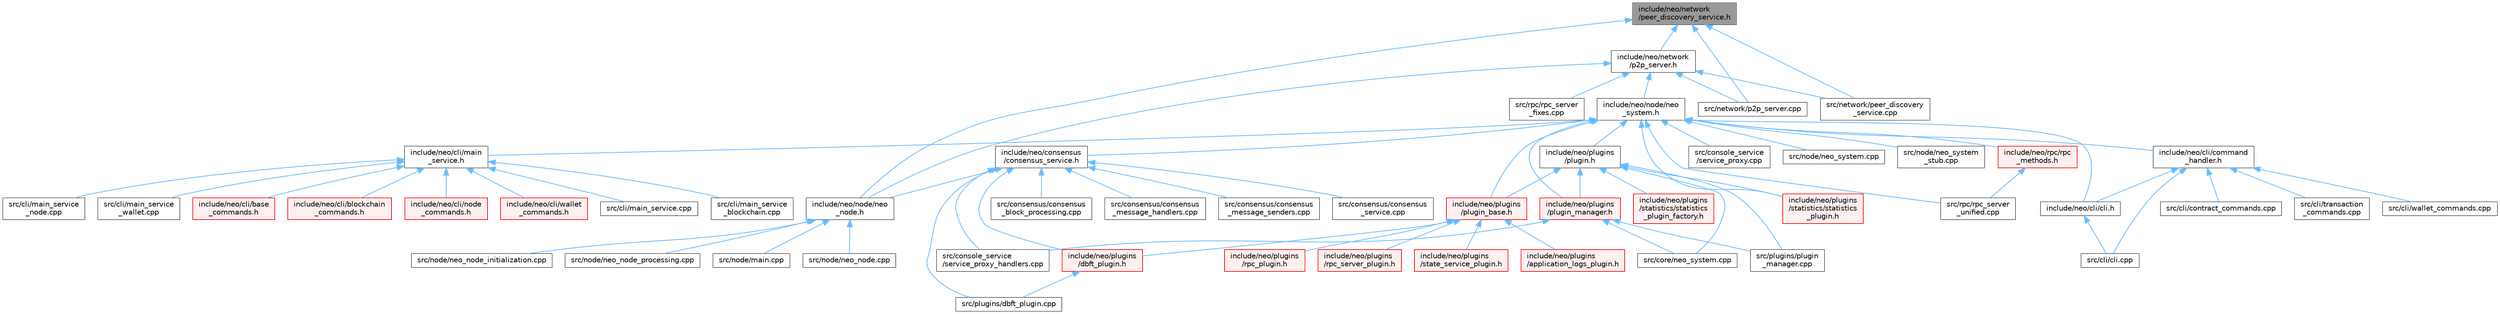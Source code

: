 digraph "include/neo/network/peer_discovery_service.h"
{
 // LATEX_PDF_SIZE
  bgcolor="transparent";
  edge [fontname=Helvetica,fontsize=10,labelfontname=Helvetica,labelfontsize=10];
  node [fontname=Helvetica,fontsize=10,shape=box,height=0.2,width=0.4];
  Node1 [id="Node000001",label="include/neo/network\l/peer_discovery_service.h",height=0.2,width=0.4,color="gray40", fillcolor="grey60", style="filled", fontcolor="black",tooltip=" "];
  Node1 -> Node2 [id="edge65_Node000001_Node000002",dir="back",color="steelblue1",style="solid",tooltip=" "];
  Node2 [id="Node000002",label="include/neo/network\l/p2p_server.h",height=0.2,width=0.4,color="grey40", fillcolor="white", style="filled",URL="$p2p__server_8h.html",tooltip=" "];
  Node2 -> Node3 [id="edge66_Node000002_Node000003",dir="back",color="steelblue1",style="solid",tooltip=" "];
  Node3 [id="Node000003",label="include/neo/node/neo\l_node.h",height=0.2,width=0.4,color="grey40", fillcolor="white", style="filled",URL="$neo__node_8h.html",tooltip=" "];
  Node3 -> Node4 [id="edge67_Node000003_Node000004",dir="back",color="steelblue1",style="solid",tooltip=" "];
  Node4 [id="Node000004",label="src/node/main.cpp",height=0.2,width=0.4,color="grey40", fillcolor="white", style="filled",URL="$main_8cpp.html",tooltip="Main entry point for Neo C++ Node."];
  Node3 -> Node5 [id="edge68_Node000003_Node000005",dir="back",color="steelblue1",style="solid",tooltip=" "];
  Node5 [id="Node000005",label="src/node/neo_node.cpp",height=0.2,width=0.4,color="grey40", fillcolor="white", style="filled",URL="$neo__node_8cpp.html",tooltip=" "];
  Node3 -> Node6 [id="edge69_Node000003_Node000006",dir="back",color="steelblue1",style="solid",tooltip=" "];
  Node6 [id="Node000006",label="src/node/neo_node_initialization.cpp",height=0.2,width=0.4,color="grey40", fillcolor="white", style="filled",URL="$neo__node__initialization_8cpp.html",tooltip=" "];
  Node3 -> Node7 [id="edge70_Node000003_Node000007",dir="back",color="steelblue1",style="solid",tooltip=" "];
  Node7 [id="Node000007",label="src/node/neo_node_processing.cpp",height=0.2,width=0.4,color="grey40", fillcolor="white", style="filled",URL="$neo__node__processing_8cpp.html",tooltip=" "];
  Node2 -> Node8 [id="edge71_Node000002_Node000008",dir="back",color="steelblue1",style="solid",tooltip=" "];
  Node8 [id="Node000008",label="include/neo/node/neo\l_system.h",height=0.2,width=0.4,color="grey40", fillcolor="white", style="filled",URL="$node_2neo__system_8h.html",tooltip=" "];
  Node8 -> Node9 [id="edge72_Node000008_Node000009",dir="back",color="steelblue1",style="solid",tooltip=" "];
  Node9 [id="Node000009",label="include/neo/cli/cli.h",height=0.2,width=0.4,color="grey40", fillcolor="white", style="filled",URL="$cli_8h.html",tooltip=" "];
  Node9 -> Node10 [id="edge73_Node000009_Node000010",dir="back",color="steelblue1",style="solid",tooltip=" "];
  Node10 [id="Node000010",label="src/cli/cli.cpp",height=0.2,width=0.4,color="grey40", fillcolor="white", style="filled",URL="$cli_8cpp.html",tooltip=" "];
  Node8 -> Node11 [id="edge74_Node000008_Node000011",dir="back",color="steelblue1",style="solid",tooltip=" "];
  Node11 [id="Node000011",label="include/neo/cli/command\l_handler.h",height=0.2,width=0.4,color="grey40", fillcolor="white", style="filled",URL="$command__handler_8h.html",tooltip=" "];
  Node11 -> Node9 [id="edge75_Node000011_Node000009",dir="back",color="steelblue1",style="solid",tooltip=" "];
  Node11 -> Node10 [id="edge76_Node000011_Node000010",dir="back",color="steelblue1",style="solid",tooltip=" "];
  Node11 -> Node12 [id="edge77_Node000011_Node000012",dir="back",color="steelblue1",style="solid",tooltip=" "];
  Node12 [id="Node000012",label="src/cli/contract_commands.cpp",height=0.2,width=0.4,color="grey40", fillcolor="white", style="filled",URL="$contract__commands_8cpp.html",tooltip=" "];
  Node11 -> Node13 [id="edge78_Node000011_Node000013",dir="back",color="steelblue1",style="solid",tooltip=" "];
  Node13 [id="Node000013",label="src/cli/transaction\l_commands.cpp",height=0.2,width=0.4,color="grey40", fillcolor="white", style="filled",URL="$transaction__commands_8cpp.html",tooltip=" "];
  Node11 -> Node14 [id="edge79_Node000011_Node000014",dir="back",color="steelblue1",style="solid",tooltip=" "];
  Node14 [id="Node000014",label="src/cli/wallet_commands.cpp",height=0.2,width=0.4,color="grey40", fillcolor="white", style="filled",URL="$wallet__commands_8cpp.html",tooltip=" "];
  Node8 -> Node15 [id="edge80_Node000008_Node000015",dir="back",color="steelblue1",style="solid",tooltip=" "];
  Node15 [id="Node000015",label="include/neo/cli/main\l_service.h",height=0.2,width=0.4,color="grey40", fillcolor="white", style="filled",URL="$main__service_8h.html",tooltip=" "];
  Node15 -> Node16 [id="edge81_Node000015_Node000016",dir="back",color="steelblue1",style="solid",tooltip=" "];
  Node16 [id="Node000016",label="include/neo/cli/base\l_commands.h",height=0.2,width=0.4,color="red", fillcolor="#FFF0F0", style="filled",URL="$base__commands_8h.html",tooltip=" "];
  Node15 -> Node18 [id="edge82_Node000015_Node000018",dir="back",color="steelblue1",style="solid",tooltip=" "];
  Node18 [id="Node000018",label="include/neo/cli/blockchain\l_commands.h",height=0.2,width=0.4,color="red", fillcolor="#FFF0F0", style="filled",URL="$blockchain__commands_8h.html",tooltip=" "];
  Node15 -> Node20 [id="edge83_Node000015_Node000020",dir="back",color="steelblue1",style="solid",tooltip=" "];
  Node20 [id="Node000020",label="include/neo/cli/node\l_commands.h",height=0.2,width=0.4,color="red", fillcolor="#FFF0F0", style="filled",URL="$node__commands_8h.html",tooltip=" "];
  Node15 -> Node22 [id="edge84_Node000015_Node000022",dir="back",color="steelblue1",style="solid",tooltip=" "];
  Node22 [id="Node000022",label="include/neo/cli/wallet\l_commands.h",height=0.2,width=0.4,color="red", fillcolor="#FFF0F0", style="filled",URL="$wallet__commands_8h.html",tooltip=" "];
  Node15 -> Node24 [id="edge85_Node000015_Node000024",dir="back",color="steelblue1",style="solid",tooltip=" "];
  Node24 [id="Node000024",label="src/cli/main_service.cpp",height=0.2,width=0.4,color="grey40", fillcolor="white", style="filled",URL="$main__service_8cpp.html",tooltip=" "];
  Node15 -> Node25 [id="edge86_Node000015_Node000025",dir="back",color="steelblue1",style="solid",tooltip=" "];
  Node25 [id="Node000025",label="src/cli/main_service\l_blockchain.cpp",height=0.2,width=0.4,color="grey40", fillcolor="white", style="filled",URL="$main__service__blockchain_8cpp.html",tooltip=" "];
  Node15 -> Node26 [id="edge87_Node000015_Node000026",dir="back",color="steelblue1",style="solid",tooltip=" "];
  Node26 [id="Node000026",label="src/cli/main_service\l_node.cpp",height=0.2,width=0.4,color="grey40", fillcolor="white", style="filled",URL="$main__service__node_8cpp.html",tooltip=" "];
  Node15 -> Node27 [id="edge88_Node000015_Node000027",dir="back",color="steelblue1",style="solid",tooltip=" "];
  Node27 [id="Node000027",label="src/cli/main_service\l_wallet.cpp",height=0.2,width=0.4,color="grey40", fillcolor="white", style="filled",URL="$main__service__wallet_8cpp.html",tooltip=" "];
  Node8 -> Node28 [id="edge89_Node000008_Node000028",dir="back",color="steelblue1",style="solid",tooltip=" "];
  Node28 [id="Node000028",label="include/neo/consensus\l/consensus_service.h",height=0.2,width=0.4,color="grey40", fillcolor="white", style="filled",URL="$consensus__service_8h.html",tooltip=" "];
  Node28 -> Node3 [id="edge90_Node000028_Node000003",dir="back",color="steelblue1",style="solid",tooltip=" "];
  Node28 -> Node29 [id="edge91_Node000028_Node000029",dir="back",color="steelblue1",style="solid",tooltip=" "];
  Node29 [id="Node000029",label="include/neo/plugins\l/dbft_plugin.h",height=0.2,width=0.4,color="red", fillcolor="#FFF0F0", style="filled",URL="$dbft__plugin_8h.html",tooltip=" "];
  Node29 -> Node30 [id="edge92_Node000029_Node000030",dir="back",color="steelblue1",style="solid",tooltip=" "];
  Node30 [id="Node000030",label="src/plugins/dbft_plugin.cpp",height=0.2,width=0.4,color="grey40", fillcolor="white", style="filled",URL="$dbft__plugin_8cpp.html",tooltip=" "];
  Node28 -> Node32 [id="edge93_Node000028_Node000032",dir="back",color="steelblue1",style="solid",tooltip=" "];
  Node32 [id="Node000032",label="src/consensus/consensus\l_block_processing.cpp",height=0.2,width=0.4,color="grey40", fillcolor="white", style="filled",URL="$consensus__block__processing_8cpp.html",tooltip=" "];
  Node28 -> Node33 [id="edge94_Node000028_Node000033",dir="back",color="steelblue1",style="solid",tooltip=" "];
  Node33 [id="Node000033",label="src/consensus/consensus\l_message_handlers.cpp",height=0.2,width=0.4,color="grey40", fillcolor="white", style="filled",URL="$consensus__message__handlers_8cpp.html",tooltip=" "];
  Node28 -> Node34 [id="edge95_Node000028_Node000034",dir="back",color="steelblue1",style="solid",tooltip=" "];
  Node34 [id="Node000034",label="src/consensus/consensus\l_message_senders.cpp",height=0.2,width=0.4,color="grey40", fillcolor="white", style="filled",URL="$consensus__message__senders_8cpp.html",tooltip=" "];
  Node28 -> Node35 [id="edge96_Node000028_Node000035",dir="back",color="steelblue1",style="solid",tooltip=" "];
  Node35 [id="Node000035",label="src/consensus/consensus\l_service.cpp",height=0.2,width=0.4,color="grey40", fillcolor="white", style="filled",URL="$consensus__service_8cpp.html",tooltip=" "];
  Node28 -> Node36 [id="edge97_Node000028_Node000036",dir="back",color="steelblue1",style="solid",tooltip=" "];
  Node36 [id="Node000036",label="src/console_service\l/service_proxy_handlers.cpp",height=0.2,width=0.4,color="grey40", fillcolor="white", style="filled",URL="$service__proxy__handlers_8cpp.html",tooltip=" "];
  Node28 -> Node30 [id="edge98_Node000028_Node000030",dir="back",color="steelblue1",style="solid",tooltip=" "];
  Node8 -> Node37 [id="edge99_Node000008_Node000037",dir="back",color="steelblue1",style="solid",tooltip=" "];
  Node37 [id="Node000037",label="include/neo/plugins\l/plugin.h",height=0.2,width=0.4,color="grey40", fillcolor="white", style="filled",URL="$plugins_2plugin_8h.html",tooltip=" "];
  Node37 -> Node38 [id="edge100_Node000037_Node000038",dir="back",color="steelblue1",style="solid",tooltip=" "];
  Node38 [id="Node000038",label="include/neo/plugins\l/plugin_base.h",height=0.2,width=0.4,color="red", fillcolor="#FFF0F0", style="filled",URL="$plugin__base_8h.html",tooltip=" "];
  Node38 -> Node39 [id="edge101_Node000038_Node000039",dir="back",color="steelblue1",style="solid",tooltip=" "];
  Node39 [id="Node000039",label="include/neo/plugins\l/application_logs_plugin.h",height=0.2,width=0.4,color="red", fillcolor="#FFF0F0", style="filled",URL="$application__logs__plugin_8h.html",tooltip=" "];
  Node38 -> Node29 [id="edge102_Node000038_Node000029",dir="back",color="steelblue1",style="solid",tooltip=" "];
  Node38 -> Node41 [id="edge103_Node000038_Node000041",dir="back",color="steelblue1",style="solid",tooltip=" "];
  Node41 [id="Node000041",label="include/neo/plugins\l/rpc_plugin.h",height=0.2,width=0.4,color="red", fillcolor="#FFF0F0", style="filled",URL="$rpc__plugin_8h.html",tooltip=" "];
  Node38 -> Node43 [id="edge104_Node000038_Node000043",dir="back",color="steelblue1",style="solid",tooltip=" "];
  Node43 [id="Node000043",label="include/neo/plugins\l/rpc_server_plugin.h",height=0.2,width=0.4,color="red", fillcolor="#FFF0F0", style="filled",URL="$rpc__server__plugin_8h.html",tooltip=" "];
  Node38 -> Node45 [id="edge105_Node000038_Node000045",dir="back",color="steelblue1",style="solid",tooltip=" "];
  Node45 [id="Node000045",label="include/neo/plugins\l/state_service_plugin.h",height=0.2,width=0.4,color="red", fillcolor="#FFF0F0", style="filled",URL="$state__service__plugin_8h.html",tooltip=" "];
  Node37 -> Node52 [id="edge106_Node000037_Node000052",dir="back",color="steelblue1",style="solid",tooltip=" "];
  Node52 [id="Node000052",label="include/neo/plugins\l/plugin_manager.h",height=0.2,width=0.4,color="red", fillcolor="#FFF0F0", style="filled",URL="$plugin__manager_8h.html",tooltip=" "];
  Node52 -> Node36 [id="edge107_Node000052_Node000036",dir="back",color="steelblue1",style="solid",tooltip=" "];
  Node52 -> Node53 [id="edge108_Node000052_Node000053",dir="back",color="steelblue1",style="solid",tooltip=" "];
  Node53 [id="Node000053",label="src/core/neo_system.cpp",height=0.2,width=0.4,color="grey40", fillcolor="white", style="filled",URL="$core_2neo__system_8cpp.html",tooltip=" "];
  Node52 -> Node54 [id="edge109_Node000052_Node000054",dir="back",color="steelblue1",style="solid",tooltip=" "];
  Node54 [id="Node000054",label="src/plugins/plugin\l_manager.cpp",height=0.2,width=0.4,color="grey40", fillcolor="white", style="filled",URL="$plugin__manager_8cpp.html",tooltip=" "];
  Node37 -> Node55 [id="edge110_Node000037_Node000055",dir="back",color="steelblue1",style="solid",tooltip=" "];
  Node55 [id="Node000055",label="include/neo/plugins\l/statistics/statistics\l_plugin.h",height=0.2,width=0.4,color="red", fillcolor="#FFF0F0", style="filled",URL="$statistics_2statistics__plugin_8h.html",tooltip=" "];
  Node37 -> Node58 [id="edge111_Node000037_Node000058",dir="back",color="steelblue1",style="solid",tooltip=" "];
  Node58 [id="Node000058",label="include/neo/plugins\l/statistics/statistics\l_plugin_factory.h",height=0.2,width=0.4,color="red", fillcolor="#FFF0F0", style="filled",URL="$statistics__plugin__factory_8h.html",tooltip=" "];
  Node37 -> Node53 [id="edge112_Node000037_Node000053",dir="back",color="steelblue1",style="solid",tooltip=" "];
  Node37 -> Node54 [id="edge113_Node000037_Node000054",dir="back",color="steelblue1",style="solid",tooltip=" "];
  Node8 -> Node38 [id="edge114_Node000008_Node000038",dir="back",color="steelblue1",style="solid",tooltip=" "];
  Node8 -> Node52 [id="edge115_Node000008_Node000052",dir="back",color="steelblue1",style="solid",tooltip=" "];
  Node8 -> Node55 [id="edge116_Node000008_Node000055",dir="back",color="steelblue1",style="solid",tooltip=" "];
  Node8 -> Node59 [id="edge117_Node000008_Node000059",dir="back",color="steelblue1",style="solid",tooltip=" "];
  Node59 [id="Node000059",label="include/neo/rpc/rpc\l_methods.h",height=0.2,width=0.4,color="red", fillcolor="#FFF0F0", style="filled",URL="$rpc__methods_8h.html",tooltip=" "];
  Node59 -> Node64 [id="edge118_Node000059_Node000064",dir="back",color="steelblue1",style="solid",tooltip=" "];
  Node64 [id="Node000064",label="src/rpc/rpc_server\l_unified.cpp",height=0.2,width=0.4,color="grey40", fillcolor="white", style="filled",URL="$rpc__server__unified_8cpp.html",tooltip=" "];
  Node8 -> Node65 [id="edge119_Node000008_Node000065",dir="back",color="steelblue1",style="solid",tooltip=" "];
  Node65 [id="Node000065",label="src/console_service\l/service_proxy.cpp",height=0.2,width=0.4,color="grey40", fillcolor="white", style="filled",URL="$service__proxy_8cpp.html",tooltip=" "];
  Node8 -> Node66 [id="edge120_Node000008_Node000066",dir="back",color="steelblue1",style="solid",tooltip=" "];
  Node66 [id="Node000066",label="src/node/neo_system.cpp",height=0.2,width=0.4,color="grey40", fillcolor="white", style="filled",URL="$node_2neo__system_8cpp.html",tooltip=" "];
  Node8 -> Node67 [id="edge121_Node000008_Node000067",dir="back",color="steelblue1",style="solid",tooltip=" "];
  Node67 [id="Node000067",label="src/node/neo_system\l_stub.cpp",height=0.2,width=0.4,color="grey40", fillcolor="white", style="filled",URL="$neo__system__stub_8cpp.html",tooltip=" "];
  Node8 -> Node64 [id="edge122_Node000008_Node000064",dir="back",color="steelblue1",style="solid",tooltip=" "];
  Node2 -> Node68 [id="edge123_Node000002_Node000068",dir="back",color="steelblue1",style="solid",tooltip=" "];
  Node68 [id="Node000068",label="src/network/p2p_server.cpp",height=0.2,width=0.4,color="grey40", fillcolor="white", style="filled",URL="$p2p__server_8cpp.html",tooltip=" "];
  Node2 -> Node69 [id="edge124_Node000002_Node000069",dir="back",color="steelblue1",style="solid",tooltip=" "];
  Node69 [id="Node000069",label="src/network/peer_discovery\l_service.cpp",height=0.2,width=0.4,color="grey40", fillcolor="white", style="filled",URL="$peer__discovery__service_8cpp.html",tooltip=" "];
  Node2 -> Node70 [id="edge125_Node000002_Node000070",dir="back",color="steelblue1",style="solid",tooltip=" "];
  Node70 [id="Node000070",label="src/rpc/rpc_server\l_fixes.cpp",height=0.2,width=0.4,color="grey40", fillcolor="white", style="filled",URL="$rpc__server__fixes_8cpp.html",tooltip=" "];
  Node1 -> Node3 [id="edge126_Node000001_Node000003",dir="back",color="steelblue1",style="solid",tooltip=" "];
  Node1 -> Node68 [id="edge127_Node000001_Node000068",dir="back",color="steelblue1",style="solid",tooltip=" "];
  Node1 -> Node69 [id="edge128_Node000001_Node000069",dir="back",color="steelblue1",style="solid",tooltip=" "];
}
